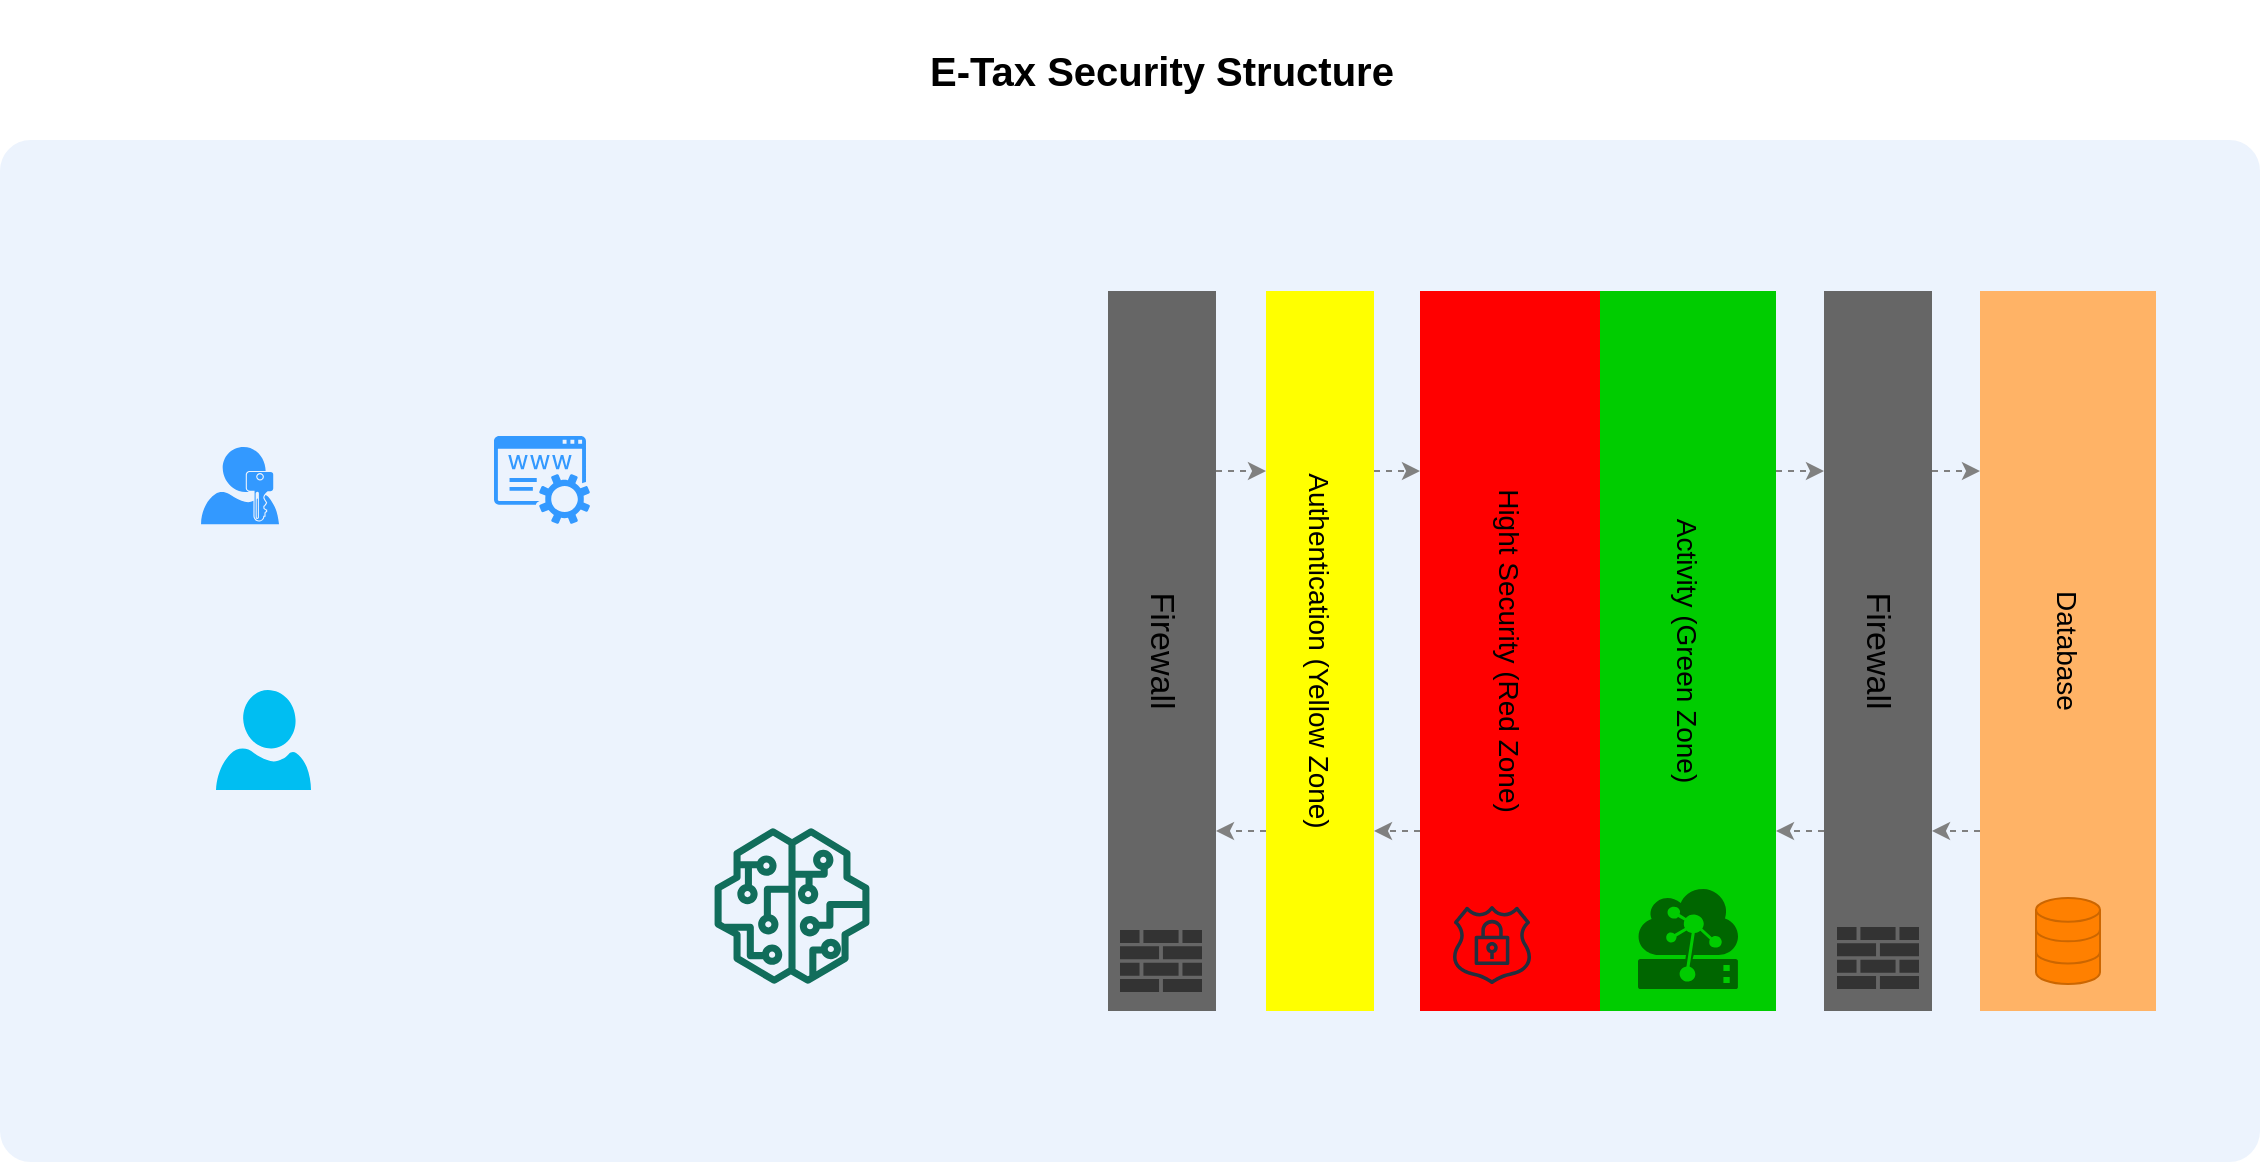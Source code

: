 <mxfile version="10.8.0" type="github"><diagram id="PLV-qCMO3cA54Ll05hI7" name="Page-1"><mxGraphModel dx="1220" dy="679" grid="0" gridSize="10" guides="1" tooltips="1" connect="1" arrows="1" fold="1" page="1" pageScale="1" pageWidth="1169" pageHeight="827" math="0" shadow="0"><root><mxCell id="0"/><mxCell id="1" parent="0"/><mxCell id="4-ckPs7uLOavXwWLIhGH-1" value="E-Tax Security Structure" style="text;html=1;strokeColor=none;fillColor=none;align=center;verticalAlign=middle;whiteSpace=wrap;rounded=0;fontStyle=1;fontSize=20;" vertex="1" parent="1"><mxGeometry x="470.5" y="10" width="260" height="70" as="geometry"/></mxCell><mxCell id="4-ckPs7uLOavXwWLIhGH-2" value="" style="rounded=1;whiteSpace=wrap;html=1;strokeColor=none;strokeWidth=1;fillColor=#dae8fc;fontSize=12;align=center;arcSize=3;opacity=50;" vertex="1" parent="1"><mxGeometry x="20" y="80" width="1130" height="511" as="geometry"/></mxCell><mxCell id="4-ckPs7uLOavXwWLIhGH-25" style="edgeStyle=orthogonalEdgeStyle;rounded=0;orthogonalLoop=1;jettySize=auto;html=1;exitX=0.75;exitY=1;exitDx=0;exitDy=0;entryX=0.75;entryY=0;entryDx=0;entryDy=0;dashed=1;strokeColor=#808080;fontSize=17;" edge="1" parent="1" source="4-ckPs7uLOavXwWLIhGH-3" target="4-ckPs7uLOavXwWLIhGH-6"><mxGeometry relative="1" as="geometry"/></mxCell><mxCell id="4-ckPs7uLOavXwWLIhGH-3" value="Hight Security (Red Zone)" style="whiteSpace=wrap;html=1;dashed=1;strokeColor=none;strokeWidth=2;fillColor=#FF0000;fontFamily=Helvetica;fontSize=14;fontColor=#000000;fontStyle=0;rotation=90;align=center;" vertex="1" parent="1"><mxGeometry x="595" y="290.5" width="360" height="90" as="geometry"/></mxCell><mxCell id="4-ckPs7uLOavXwWLIhGH-21" style="edgeStyle=orthogonalEdgeStyle;rounded=0;orthogonalLoop=1;jettySize=auto;html=1;exitX=0.25;exitY=0;exitDx=0;exitDy=0;entryX=0.25;entryY=1;entryDx=0;entryDy=0;dashed=1;strokeColor=#808080;fontSize=17;" edge="1" parent="1" source="4-ckPs7uLOavXwWLIhGH-4" target="4-ckPs7uLOavXwWLIhGH-13"><mxGeometry relative="1" as="geometry"/></mxCell><mxCell id="4-ckPs7uLOavXwWLIhGH-4" value="Activity (Green Zone)" style="whiteSpace=wrap;html=1;dashed=1;strokeColor=none;strokeWidth=2;fillColor=#00CC00;fontFamily=Helvetica;fontSize=14;fontColor=#000000;fontStyle=0;rotation=90;align=center;" vertex="1" parent="1"><mxGeometry x="684" y="291.5" width="360" height="88" as="geometry"/></mxCell><mxCell id="4-ckPs7uLOavXwWLIhGH-19" style="edgeStyle=orthogonalEdgeStyle;rounded=0;orthogonalLoop=1;jettySize=auto;html=1;exitX=0.75;exitY=1;exitDx=0;exitDy=0;entryX=0.75;entryY=0;entryDx=0;entryDy=0;dashed=1;strokeColor=#808080;fontSize=17;" edge="1" parent="1" source="4-ckPs7uLOavXwWLIhGH-5" target="4-ckPs7uLOavXwWLIhGH-13"><mxGeometry relative="1" as="geometry"/></mxCell><mxCell id="4-ckPs7uLOavXwWLIhGH-5" value="Database" style="whiteSpace=wrap;html=1;dashed=1;strokeColor=none;strokeWidth=2;fillColor=#FFB366;fontFamily=Helvetica;fontSize=14;fontColor=#000000;fontStyle=0;rotation=90;align=center;" vertex="1" parent="1"><mxGeometry x="874" y="291.5" width="360" height="88" as="geometry"/></mxCell><mxCell id="4-ckPs7uLOavXwWLIhGH-24" style="edgeStyle=orthogonalEdgeStyle;rounded=0;orthogonalLoop=1;jettySize=auto;html=1;exitX=0.25;exitY=0;exitDx=0;exitDy=0;entryX=0.25;entryY=1;entryDx=0;entryDy=0;dashed=1;strokeColor=#808080;fontSize=17;" edge="1" parent="1" source="4-ckPs7uLOavXwWLIhGH-6" target="4-ckPs7uLOavXwWLIhGH-3"><mxGeometry relative="1" as="geometry"/></mxCell><mxCell id="4-ckPs7uLOavXwWLIhGH-26" style="edgeStyle=orthogonalEdgeStyle;rounded=0;orthogonalLoop=1;jettySize=auto;html=1;exitX=0.75;exitY=1;exitDx=0;exitDy=0;entryX=0.75;entryY=0;entryDx=0;entryDy=0;dashed=1;strokeColor=#808080;fontSize=17;" edge="1" parent="1" source="4-ckPs7uLOavXwWLIhGH-6" target="4-ckPs7uLOavXwWLIhGH-9"><mxGeometry relative="1" as="geometry"/></mxCell><mxCell id="4-ckPs7uLOavXwWLIhGH-6" value="Authentication (Yellow Zone)" style="whiteSpace=wrap;html=1;dashed=1;strokeColor=none;strokeWidth=2;fillColor=#FFFF00;fontFamily=Helvetica;fontSize=14;fontColor=#000000;fontStyle=0;rotation=90;align=center;" vertex="1" parent="1"><mxGeometry x="500" y="308.5" width="360" height="54" as="geometry"/></mxCell><mxCell id="4-ckPs7uLOavXwWLIhGH-20" style="edgeStyle=orthogonalEdgeStyle;rounded=0;orthogonalLoop=1;jettySize=auto;html=1;exitX=0.25;exitY=0;exitDx=0;exitDy=0;entryX=0.25;entryY=1;entryDx=0;entryDy=0;dashed=1;strokeColor=#808080;fontSize=17;" edge="1" parent="1" source="4-ckPs7uLOavXwWLIhGH-13" target="4-ckPs7uLOavXwWLIhGH-5"><mxGeometry relative="1" as="geometry"/></mxCell><mxCell id="4-ckPs7uLOavXwWLIhGH-22" style="edgeStyle=orthogonalEdgeStyle;rounded=0;orthogonalLoop=1;jettySize=auto;html=1;exitX=0.75;exitY=1;exitDx=0;exitDy=0;entryX=0.75;entryY=0;entryDx=0;entryDy=0;dashed=1;strokeColor=#808080;fontSize=17;" edge="1" parent="1" source="4-ckPs7uLOavXwWLIhGH-13" target="4-ckPs7uLOavXwWLIhGH-4"><mxGeometry relative="1" as="geometry"/></mxCell><mxCell id="4-ckPs7uLOavXwWLIhGH-27" style="edgeStyle=orthogonalEdgeStyle;rounded=0;orthogonalLoop=1;jettySize=auto;html=1;exitX=0.25;exitY=0;exitDx=0;exitDy=0;entryX=0.25;entryY=1;entryDx=0;entryDy=0;dashed=1;strokeColor=#808080;fontSize=17;" edge="1" parent="1" source="4-ckPs7uLOavXwWLIhGH-9" target="4-ckPs7uLOavXwWLIhGH-6"><mxGeometry relative="1" as="geometry"/></mxCell><mxCell id="4-ckPs7uLOavXwWLIhGH-32" value="" style="outlineConnect=0;fontColor=#232F3E;gradientColor=none;fillColor=#116D5B;strokeColor=none;dashed=0;verticalLabelPosition=bottom;verticalAlign=top;align=center;html=1;fontSize=12;fontStyle=0;aspect=fixed;pointerEvents=1;shape=mxgraph.aws4.sagemaker_model;" vertex="1" parent="1"><mxGeometry x="377" y="424" width="78" height="78" as="geometry"/></mxCell><mxCell id="4-ckPs7uLOavXwWLIhGH-33" value="" style="shadow=0;dashed=0;html=1;strokeColor=none;labelPosition=center;verticalLabelPosition=bottom;verticalAlign=top;align=center;shape=mxgraph.mscae.cloud.iot_edge;fillColor=#006600;pointerEvents=1;fontSize=12;fontColor=#999999;" vertex="1" parent="1"><mxGeometry x="839" y="454.5" width="50" height="50" as="geometry"/></mxCell><mxCell id="4-ckPs7uLOavXwWLIhGH-13" value="Firewall" style="whiteSpace=wrap;html=1;dashed=1;strokeColor=none;strokeWidth=2;fillColor=#666666;fontFamily=Helvetica;fontSize=17;fontColor=#000000;fontStyle=0;rotation=90;align=center;" vertex="1" parent="1"><mxGeometry x="779" y="308.5" width="360" height="54" as="geometry"/></mxCell><mxCell id="4-ckPs7uLOavXwWLIhGH-28" value="" style="html=1;verticalLabelPosition=bottom;align=center;labelBackgroundColor=#ffffff;verticalAlign=top;strokeWidth=1;strokeColor=#CC6600;fillColor=#FF8000;shadow=0;dashed=0;shape=mxgraph.ios7.icons.data;fontSize=17;" vertex="1" parent="1"><mxGeometry x="1038" y="459" width="32" height="43" as="geometry"/></mxCell><mxCell id="4-ckPs7uLOavXwWLIhGH-9" value="Firewall" style="whiteSpace=wrap;html=1;dashed=1;strokeColor=none;strokeWidth=2;fillColor=#666666;fontFamily=Helvetica;fontSize=17;fontColor=#000000;fontStyle=0;rotation=90;align=center;" vertex="1" parent="1"><mxGeometry x="421" y="308.5" width="360" height="54" as="geometry"/></mxCell><mxCell id="4-ckPs7uLOavXwWLIhGH-30" value="" style="outlineConnect=0;fontColor=#232F3E;gradientColor=none;fillColor=#232F3E;strokeColor=none;dashed=0;verticalLabelPosition=bottom;verticalAlign=top;align=center;html=1;fontSize=12;fontStyle=0;aspect=fixed;pointerEvents=1;shape=mxgraph.aws4.ssl_padlock;" vertex="1" parent="1"><mxGeometry x="746" y="463" width="40" height="39" as="geometry"/></mxCell><mxCell id="4-ckPs7uLOavXwWLIhGH-35" value="" style="pointerEvents=1;shadow=0;dashed=0;html=1;strokeColor=none;labelPosition=center;verticalLabelPosition=bottom;verticalAlign=top;align=center;shape=mxgraph.mscae.enterprise.user_permissions;fillColor=#3399FF;fontSize=14;" vertex="1" parent="1"><mxGeometry x="120.5" y="233.5" width="39" height="38.678" as="geometry"/></mxCell><mxCell id="4-ckPs7uLOavXwWLIhGH-36" value="" style="verticalLabelPosition=bottom;html=1;verticalAlign=top;align=center;strokeColor=none;fillColor=#00BEF2;shape=mxgraph.azure.user;fontSize=17;" vertex="1" parent="1"><mxGeometry x="128" y="355" width="47.5" height="50" as="geometry"/></mxCell><mxCell id="4-ckPs7uLOavXwWLIhGH-37" value="" style="pointerEvents=1;shadow=0;dashed=0;html=1;strokeColor=none;fillColor=#3399FF;labelPosition=center;verticalLabelPosition=bottom;verticalAlign=top;outlineConnect=0;align=center;shape=mxgraph.office.services.registrar_service;" vertex="1" parent="1"><mxGeometry x="267" y="228" width="48" height="44" as="geometry"/></mxCell><mxCell id="4-ckPs7uLOavXwWLIhGH-38" value="" style="pointerEvents=1;shadow=0;dashed=0;html=1;strokeColor=none;labelPosition=center;verticalLabelPosition=bottom;verticalAlign=top;outlineConnect=0;align=center;shape=mxgraph.office.concepts.firewall;fillColor=#333333;fontSize=17;" vertex="1" parent="1"><mxGeometry x="580" y="475" width="41" height="31" as="geometry"/></mxCell><mxCell id="4-ckPs7uLOavXwWLIhGH-39" value="" style="pointerEvents=1;shadow=0;dashed=0;html=1;strokeColor=none;labelPosition=center;verticalLabelPosition=bottom;verticalAlign=top;outlineConnect=0;align=center;shape=mxgraph.office.concepts.firewall;fillColor=#333333;fontSize=17;" vertex="1" parent="1"><mxGeometry x="938.5" y="473.5" width="41" height="31" as="geometry"/></mxCell></root></mxGraphModel></diagram></mxfile>